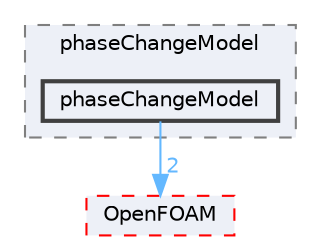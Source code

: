 digraph "src/regionModels/surfaceFilmModels/submodels/thermo/phaseChangeModel/phaseChangeModel"
{
 // LATEX_PDF_SIZE
  bgcolor="transparent";
  edge [fontname=Helvetica,fontsize=10,labelfontname=Helvetica,labelfontsize=10];
  node [fontname=Helvetica,fontsize=10,shape=box,height=0.2,width=0.4];
  compound=true
  subgraph clusterdir_e0141a5d986b16ca177ac1706b95d43f {
    graph [ bgcolor="#edf0f7", pencolor="grey50", label="phaseChangeModel", fontname=Helvetica,fontsize=10 style="filled,dashed", URL="dir_e0141a5d986b16ca177ac1706b95d43f.html",tooltip=""]
  dir_57b9291e2df3bb2947aa8749b18de617 [label="phaseChangeModel", fillcolor="#edf0f7", color="grey25", style="filled,bold", URL="dir_57b9291e2df3bb2947aa8749b18de617.html",tooltip=""];
  }
  dir_c5473ff19b20e6ec4dfe5c310b3778a8 [label="OpenFOAM", fillcolor="#edf0f7", color="red", style="filled,dashed", URL="dir_c5473ff19b20e6ec4dfe5c310b3778a8.html",tooltip=""];
  dir_57b9291e2df3bb2947aa8749b18de617->dir_c5473ff19b20e6ec4dfe5c310b3778a8 [headlabel="2", labeldistance=1.5 headhref="dir_002878_002695.html" href="dir_002878_002695.html" color="steelblue1" fontcolor="steelblue1"];
}
